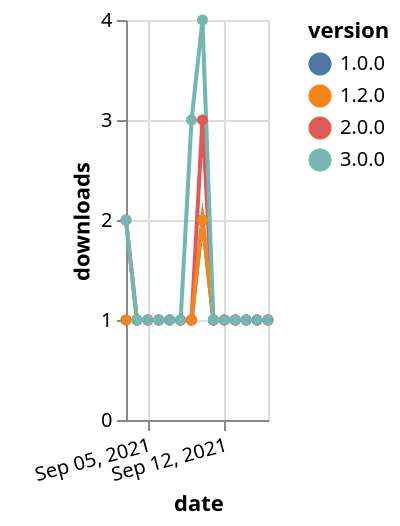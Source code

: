 {"$schema": "https://vega.github.io/schema/vega-lite/v5.json", "description": "A simple bar chart with embedded data.", "data": {"values": [{"date": "2021-09-03", "total": 191, "delta": 1, "version": "1.0.0"}, {"date": "2021-09-04", "total": 192, "delta": 1, "version": "1.0.0"}, {"date": "2021-09-05", "total": 193, "delta": 1, "version": "1.0.0"}, {"date": "2021-09-06", "total": 194, "delta": 1, "version": "1.0.0"}, {"date": "2021-09-07", "total": 195, "delta": 1, "version": "1.0.0"}, {"date": "2021-09-08", "total": 196, "delta": 1, "version": "1.0.0"}, {"date": "2021-09-09", "total": 197, "delta": 1, "version": "1.0.0"}, {"date": "2021-09-10", "total": 199, "delta": 2, "version": "1.0.0"}, {"date": "2021-09-11", "total": 200, "delta": 1, "version": "1.0.0"}, {"date": "2021-09-12", "total": 201, "delta": 1, "version": "1.0.0"}, {"date": "2021-09-13", "total": 202, "delta": 1, "version": "1.0.0"}, {"date": "2021-09-14", "total": 203, "delta": 1, "version": "1.0.0"}, {"date": "2021-09-15", "total": 204, "delta": 1, "version": "1.0.0"}, {"date": "2021-09-16", "total": 205, "delta": 1, "version": "1.0.0"}, {"date": "2021-09-03", "total": 212, "delta": 2, "version": "2.0.0"}, {"date": "2021-09-04", "total": 213, "delta": 1, "version": "2.0.0"}, {"date": "2021-09-05", "total": 214, "delta": 1, "version": "2.0.0"}, {"date": "2021-09-06", "total": 215, "delta": 1, "version": "2.0.0"}, {"date": "2021-09-07", "total": 216, "delta": 1, "version": "2.0.0"}, {"date": "2021-09-08", "total": 217, "delta": 1, "version": "2.0.0"}, {"date": "2021-09-09", "total": 218, "delta": 1, "version": "2.0.0"}, {"date": "2021-09-10", "total": 221, "delta": 3, "version": "2.0.0"}, {"date": "2021-09-11", "total": 222, "delta": 1, "version": "2.0.0"}, {"date": "2021-09-12", "total": 223, "delta": 1, "version": "2.0.0"}, {"date": "2021-09-13", "total": 224, "delta": 1, "version": "2.0.0"}, {"date": "2021-09-14", "total": 225, "delta": 1, "version": "2.0.0"}, {"date": "2021-09-15", "total": 226, "delta": 1, "version": "2.0.0"}, {"date": "2021-09-16", "total": 227, "delta": 1, "version": "2.0.0"}, {"date": "2021-09-03", "total": 165, "delta": 1, "version": "1.2.0"}, {"date": "2021-09-04", "total": 166, "delta": 1, "version": "1.2.0"}, {"date": "2021-09-05", "total": 167, "delta": 1, "version": "1.2.0"}, {"date": "2021-09-06", "total": 168, "delta": 1, "version": "1.2.0"}, {"date": "2021-09-07", "total": 169, "delta": 1, "version": "1.2.0"}, {"date": "2021-09-08", "total": 170, "delta": 1, "version": "1.2.0"}, {"date": "2021-09-09", "total": 171, "delta": 1, "version": "1.2.0"}, {"date": "2021-09-10", "total": 173, "delta": 2, "version": "1.2.0"}, {"date": "2021-09-11", "total": 174, "delta": 1, "version": "1.2.0"}, {"date": "2021-09-12", "total": 175, "delta": 1, "version": "1.2.0"}, {"date": "2021-09-13", "total": 176, "delta": 1, "version": "1.2.0"}, {"date": "2021-09-14", "total": 177, "delta": 1, "version": "1.2.0"}, {"date": "2021-09-15", "total": 178, "delta": 1, "version": "1.2.0"}, {"date": "2021-09-16", "total": 179, "delta": 1, "version": "1.2.0"}, {"date": "2021-09-03", "total": 119, "delta": 2, "version": "3.0.0"}, {"date": "2021-09-04", "total": 120, "delta": 1, "version": "3.0.0"}, {"date": "2021-09-05", "total": 121, "delta": 1, "version": "3.0.0"}, {"date": "2021-09-06", "total": 122, "delta": 1, "version": "3.0.0"}, {"date": "2021-09-07", "total": 123, "delta": 1, "version": "3.0.0"}, {"date": "2021-09-08", "total": 124, "delta": 1, "version": "3.0.0"}, {"date": "2021-09-09", "total": 127, "delta": 3, "version": "3.0.0"}, {"date": "2021-09-10", "total": 131, "delta": 4, "version": "3.0.0"}, {"date": "2021-09-11", "total": 132, "delta": 1, "version": "3.0.0"}, {"date": "2021-09-12", "total": 133, "delta": 1, "version": "3.0.0"}, {"date": "2021-09-13", "total": 134, "delta": 1, "version": "3.0.0"}, {"date": "2021-09-14", "total": 135, "delta": 1, "version": "3.0.0"}, {"date": "2021-09-15", "total": 136, "delta": 1, "version": "3.0.0"}, {"date": "2021-09-16", "total": 137, "delta": 1, "version": "3.0.0"}]}, "width": "container", "mark": {"type": "line", "point": {"filled": true}}, "encoding": {"x": {"field": "date", "type": "temporal", "timeUnit": "yearmonthdate", "title": "date", "axis": {"labelAngle": -15}}, "y": {"field": "delta", "type": "quantitative", "title": "downloads"}, "color": {"field": "version", "type": "nominal"}, "tooltip": {"field": "delta"}}}